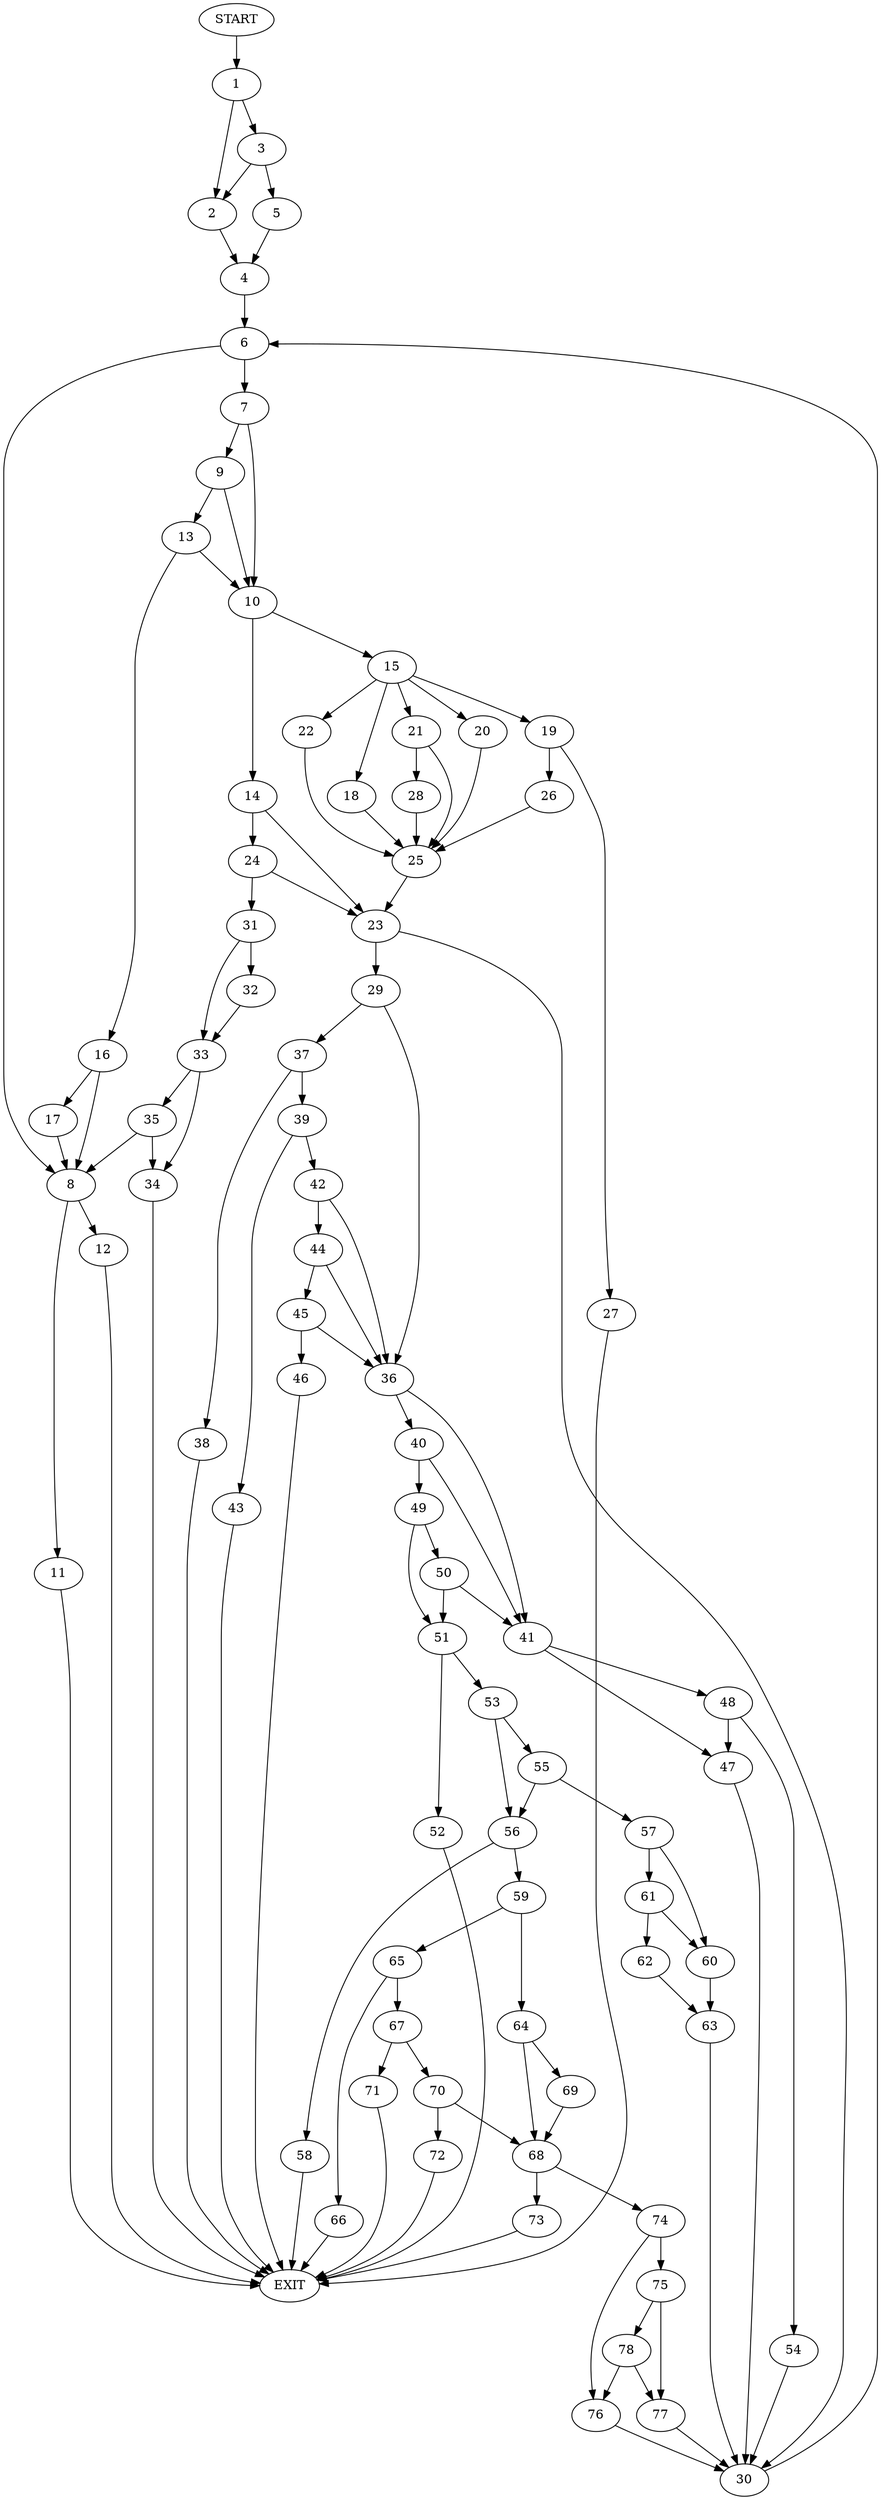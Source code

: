 digraph {
0 [label="START"]
79 [label="EXIT"]
0 -> 1
1 -> 2
1 -> 3
2 -> 4
3 -> 2
3 -> 5
5 -> 4
4 -> 6
6 -> 7
6 -> 8
7 -> 9
7 -> 10
8 -> 11
8 -> 12
9 -> 13
9 -> 10
10 -> 14
10 -> 15
13 -> 16
13 -> 10
16 -> 17
16 -> 8
17 -> 8
15 -> 18
15 -> 19
15 -> 20
15 -> 21
15 -> 22
14 -> 23
14 -> 24
22 -> 25
19 -> 26
19 -> 27
20 -> 25
21 -> 25
21 -> 28
18 -> 25
25 -> 23
28 -> 25
27 -> 79
26 -> 25
23 -> 29
23 -> 30
24 -> 23
24 -> 31
31 -> 32
31 -> 33
33 -> 34
33 -> 35
32 -> 33
34 -> 79
35 -> 34
35 -> 8
30 -> 6
29 -> 36
29 -> 37
37 -> 38
37 -> 39
36 -> 40
36 -> 41
39 -> 42
39 -> 43
38 -> 79
43 -> 79
42 -> 36
42 -> 44
44 -> 36
44 -> 45
45 -> 36
45 -> 46
46 -> 79
41 -> 47
41 -> 48
40 -> 49
40 -> 41
49 -> 50
49 -> 51
50 -> 51
50 -> 41
51 -> 52
51 -> 53
47 -> 30
48 -> 54
48 -> 47
54 -> 30
53 -> 55
53 -> 56
52 -> 79
55 -> 57
55 -> 56
56 -> 58
56 -> 59
57 -> 60
57 -> 61
61 -> 60
61 -> 62
60 -> 63
62 -> 63
63 -> 30
59 -> 64
59 -> 65
58 -> 79
65 -> 66
65 -> 67
64 -> 68
64 -> 69
66 -> 79
67 -> 70
67 -> 71
70 -> 68
70 -> 72
71 -> 79
72 -> 79
68 -> 73
68 -> 74
69 -> 68
74 -> 75
74 -> 76
73 -> 79
75 -> 77
75 -> 78
76 -> 30
78 -> 77
78 -> 76
77 -> 30
11 -> 79
12 -> 79
}
